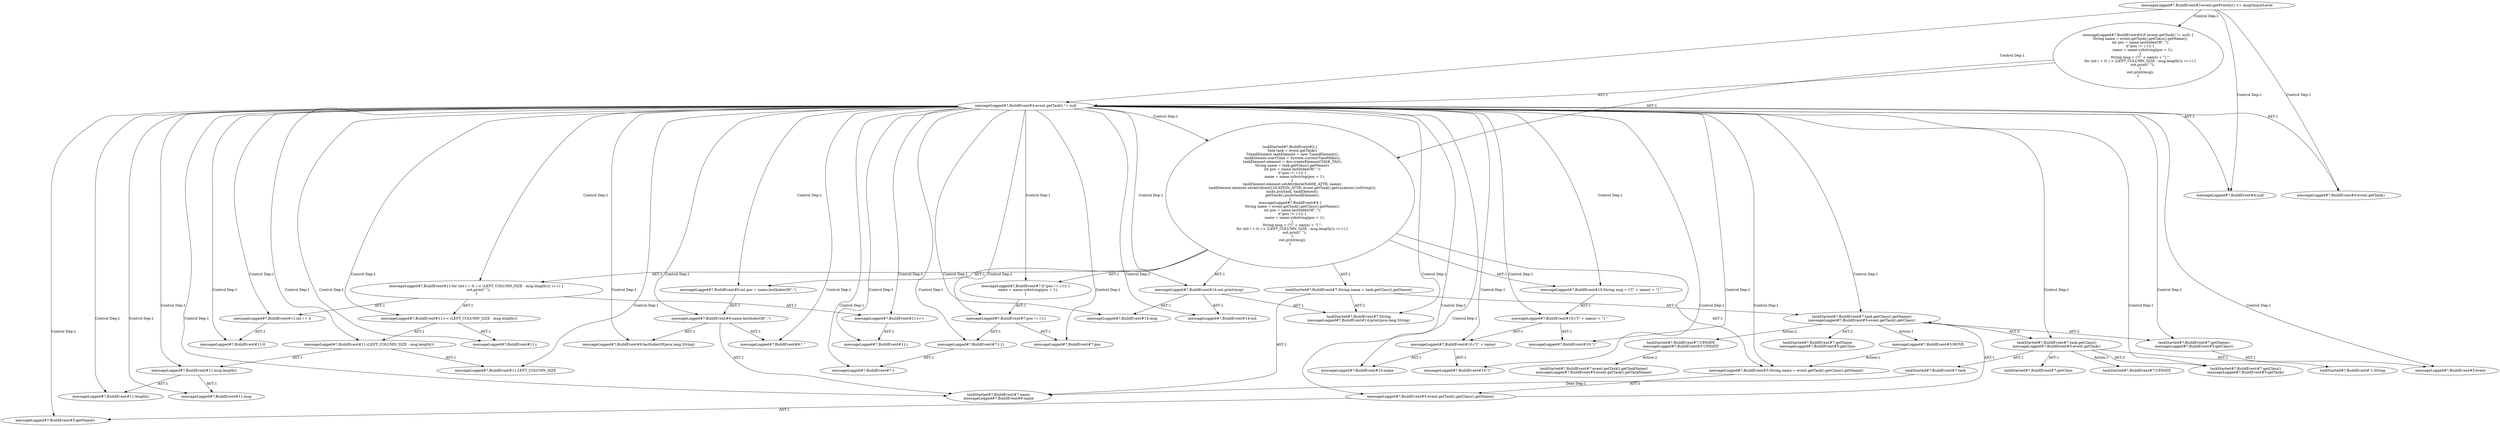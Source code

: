 digraph "Pattern" {
0 [label="taskStarted#?,BuildEvent#7:UPDATE
messageLogged#?,BuildEvent#5:UPDATE" shape=ellipse]
1 [label="taskStarted#?,BuildEvent#7:task.getClass().getName()
messageLogged#?,BuildEvent#5:event.getTask().getClass()" shape=ellipse]
2 [label="taskStarted#?,BuildEvent#7:String name = task.getClass().getName()" shape=ellipse]
3 [label="taskStarted#?,BuildEvent#2:\{
    Task task = event.getTask();
    TimedElement taskElement = new TimedElement();
    taskElement.startTime = System.currentTimeMillis();
    taskElement.element = doc.createElement(TASK_TAG);
    String name = task.getClass().getName();
    int pos = name.lastIndexOf(\".\");
    if (pos != (-1)) \{
        name = name.substring(pos + 1);
    \}
    taskElement.element.setAttribute(NAME_ATTR, name);
    taskElement.element.setAttribute(LOCATION_ATTR, event.getTask().getLocation().toString());
    tasks.put(task, taskElement);
    getStack().push(taskElement);
\}
messageLogged#?,BuildEvent#4:\{
    String name = event.getTask().getClass().getName();
    int pos = name.lastIndexOf(\".\");
    if (pos != (-1)) \{
        name = name.substring(pos + 1);
    \}
    String msg = (\"[\" + name) + \"] \";
    for (int i = 0; i < (LEFT_COLUMN_SIZE - msg.length()); i++) \{
        out.print(\" \");
    \}
    out.print(msg);
\}" shape=ellipse]
4 [label="taskStarted#?,BuildEvent#7:name
messageLogged#?,BuildEvent#6:name" shape=ellipse]
5 [label="taskStarted#?,BuildEvent#7:String
messageLogged#?,BuildEvent#14:print(java.lang.String)" shape=ellipse]
6 [label="taskStarted#?,BuildEvent#7:getName
messageLogged#?,BuildEvent#5:getClass" shape=ellipse]
7 [label="taskStarted#?,BuildEvent#7:task.getClass()
messageLogged#?,BuildEvent#5:event.getTask()" shape=ellipse]
8 [label="taskStarted#?,BuildEvent#7:getClass" shape=ellipse]
9 [label="taskStarted#?,BuildEvent#7:task" shape=ellipse]
10 [label="taskStarted#?,BuildEvent#7:getClass()
messageLogged#?,BuildEvent#5:getTask()" shape=ellipse]
11 [label="taskStarted#?,BuildEvent#7:UPDATE" shape=ellipse]
12 [label="taskStarted#?,BuildEvent#7:getName()
messageLogged#?,BuildEvent#5:getClass()" shape=ellipse]
13 [label="taskStarted#?,BuildEvent#-1:String" shape=ellipse]
14 [label="taskStarted#?,BuildEvent#7:event.getTask().getTaskName()
messageLogged#?,BuildEvent#5:event.getTask().getTaskName()" shape=ellipse]
15 [label="messageLogged#?,BuildEvent#5:String name = event.getTask().getClass().getName()" shape=ellipse]
16 [label="messageLogged#?,BuildEvent#11:int i = 0" shape=ellipse]
17 [label="messageLogged#?,BuildEvent#11:length()" shape=ellipse]
18 [label="messageLogged#?,BuildEvent#6:name.lastIndexOf(\".\")" shape=ellipse]
19 [label="messageLogged#?,BuildEvent#11:i < (LEFT_COLUMN_SIZE - msg.length())" shape=ellipse]
20 [label="messageLogged#?,BuildEvent#11:msg" shape=ellipse]
21 [label="messageLogged#?,BuildEvent#7:(-1)" shape=ellipse]
22 [label="messageLogged#?,BuildEvent#3:event.getPriority() <= msgOutputLevel" shape=ellipse]
23 [label="messageLogged#?,BuildEvent#5:MOVE" shape=ellipse]
24 [label="messageLogged#?,BuildEvent#11:for (int i = 0; i < (LEFT_COLUMN_SIZE - msg.length()); i++) \{
    out.print(\" \");
\}" shape=ellipse]
25 [label="messageLogged#?,BuildEvent#11:msg.length()" shape=ellipse]
26 [label="messageLogged#?,BuildEvent#6:int pos = name.lastIndexOf(\".\")" shape=ellipse]
27 [label="messageLogged#?,BuildEvent#14:msg" shape=ellipse]
28 [label="messageLogged#?,BuildEvent#7:if (pos != (-1)) \{
    name = name.substring(pos + 1);
\}" shape=ellipse]
29 [label="messageLogged#?,BuildEvent#5:event.getTask().getClass().getName()" shape=ellipse]
30 [label="messageLogged#?,BuildEvent#10:String msg = (\"[\" + name) + \"] \"" shape=ellipse]
31 [label="messageLogged#?,BuildEvent#10:name" shape=ellipse]
32 [label="messageLogged#?,BuildEvent#7:pos != (-1)" shape=ellipse]
33 [label="messageLogged#?,BuildEvent#10:(\"[\" + name) + \"] \"" shape=ellipse]
34 [label="messageLogged#?,BuildEvent#4:event.getTask() != null" shape=ellipse]
35 [label="messageLogged#?,BuildEvent#4:if (event.getTask() != null) \{
    String name = event.getTask().getClass().getName();
    int pos = name.lastIndexOf(\".\");
    if (pos != (-1)) \{
        name = name.substring(pos + 1);
    \}
    String msg = (\"[\" + name) + \"] \";
    for (int i = 0; i < (LEFT_COLUMN_SIZE - msg.length()); i++) \{
        out.print(\" \");
    \}
    out.print(msg);
\}" shape=ellipse]
36 [label="messageLogged#?,BuildEvent#5:event" shape=ellipse]
37 [label="messageLogged#?,BuildEvent#11:LEFT_COLUMN_SIZE" shape=ellipse]
38 [label="messageLogged#?,BuildEvent#7:1" shape=ellipse]
39 [label="messageLogged#?,BuildEvent#10:(\"[\" + name)" shape=ellipse]
40 [label="messageLogged#?,BuildEvent#4:null" shape=ellipse]
41 [label="messageLogged#?,BuildEvent#14:out.print(msg)" shape=ellipse]
42 [label="messageLogged#?,BuildEvent#5:getName()" shape=ellipse]
43 [label="messageLogged#?,BuildEvent#10:\"[\"" shape=ellipse]
44 [label="messageLogged#?,BuildEvent#4:event.getTask()" shape=ellipse]
45 [label="messageLogged#?,BuildEvent#6:lastIndexOf(java.lang.String)" shape=ellipse]
46 [label="messageLogged#?,BuildEvent#11:0" shape=ellipse]
47 [label="messageLogged#?,BuildEvent#11:i" shape=ellipse]
48 [label="messageLogged#?,BuildEvent#11:(LEFT_COLUMN_SIZE - msg.length())" shape=ellipse]
49 [label="messageLogged#?,BuildEvent#6:\".\"" shape=ellipse]
50 [label="messageLogged#?,BuildEvent#14:out" shape=ellipse]
51 [label="messageLogged#?,BuildEvent#11:i++" shape=ellipse]
52 [label="messageLogged#?,BuildEvent#10:\"] \"" shape=ellipse]
53 [label="messageLogged#?,BuildEvent#11:i" shape=ellipse]
54 [label="messageLogged#?,BuildEvent#7:pos" shape=ellipse]
0 -> 14 [label="Action:2"];
1 -> 0 [label="Action:2"];
1 -> 6 [label="AST:2"];
1 -> 7 [label="AST:2"];
1 -> 12 [label="AST:2"];
1 -> 23 [label="Action:1"];
2 -> 1 [label="AST:1"];
2 -> 4 [label="AST:1"];
2 -> 5 [label="AST:1"];
3 -> 2 [label="AST:1"];
3 -> 15 [label="AST:1"];
3 -> 24 [label="AST:1"];
3 -> 26 [label="AST:1"];
3 -> 28 [label="AST:1"];
3 -> 30 [label="AST:1"];
3 -> 41 [label="AST:1"];
7 -> 8 [label="AST:1"];
7 -> 9 [label="AST:1"];
7 -> 10 [label="AST:2"];
7 -> 11 [label="Action:1"];
7 -> 36 [label="AST:1"];
9 -> 4 [label="Data Dep:1"];
12 -> 13 [label="AST:1"];
15 -> 29 [label="AST:1"];
16 -> 46 [label="AST:1"];
18 -> 4 [label="AST:1"];
18 -> 45 [label="AST:1"];
18 -> 49 [label="AST:1"];
19 -> 47 [label="AST:1"];
19 -> 48 [label="AST:1"];
21 -> 38 [label="AST:1"];
22 -> 35 [label="Control Dep:1"];
22 -> 34 [label="Control Dep:1"];
22 -> 44 [label="Control Dep:1"];
22 -> 40 [label="Control Dep:1"];
23 -> 15 [label="Action:1"];
24 -> 16 [label="AST:1"];
24 -> 19 [label="AST:1"];
24 -> 51 [label="AST:1"];
25 -> 17 [label="AST:1"];
25 -> 20 [label="AST:1"];
26 -> 18 [label="AST:1"];
28 -> 32 [label="AST:1"];
29 -> 1 [label="AST:1"];
29 -> 42 [label="AST:1"];
30 -> 33 [label="AST:1"];
32 -> 21 [label="AST:1"];
32 -> 54 [label="AST:1"];
33 -> 39 [label="AST:1"];
33 -> 52 [label="AST:1"];
34 -> 15 [label="Control Dep:1"];
34 -> 16 [label="Control Dep:1"];
34 -> 17 [label="Control Dep:1"];
34 -> 18 [label="Control Dep:1"];
34 -> 19 [label="Control Dep:1"];
34 -> 20 [label="Control Dep:1"];
34 -> 21 [label="Control Dep:1"];
34 -> 24 [label="Control Dep:1"];
34 -> 25 [label="Control Dep:1"];
34 -> 26 [label="Control Dep:1"];
34 -> 27 [label="Control Dep:1"];
34 -> 28 [label="Control Dep:1"];
34 -> 29 [label="Control Dep:1"];
34 -> 30 [label="Control Dep:1"];
34 -> 31 [label="Control Dep:1"];
34 -> 32 [label="Control Dep:1"];
34 -> 33 [label="Control Dep:1"];
34 -> 44 [label="AST:1"];
34 -> 40 [label="AST:1"];
34 -> 3 [label="Control Dep:1"];
34 -> 42 [label="Control Dep:1"];
34 -> 1 [label="Control Dep:1"];
34 -> 12 [label="Control Dep:1"];
34 -> 7 [label="Control Dep:1"];
34 -> 10 [label="Control Dep:1"];
34 -> 36 [label="Control Dep:1"];
34 -> 45 [label="Control Dep:1"];
34 -> 4 [label="Control Dep:1"];
34 -> 49 [label="Control Dep:1"];
34 -> 54 [label="Control Dep:1"];
34 -> 38 [label="Control Dep:1"];
34 -> 39 [label="Control Dep:1"];
34 -> 43 [label="Control Dep:1"];
34 -> 52 [label="Control Dep:1"];
34 -> 46 [label="Control Dep:1"];
34 -> 47 [label="Control Dep:1"];
34 -> 48 [label="Control Dep:1"];
34 -> 37 [label="Control Dep:1"];
34 -> 51 [label="Control Dep:1"];
34 -> 53 [label="Control Dep:1"];
34 -> 41 [label="Control Dep:1"];
34 -> 5 [label="Control Dep:1"];
34 -> 50 [label="Control Dep:1"];
35 -> 34 [label="AST:1"];
35 -> 3 [label="AST:1"];
39 -> 31 [label="AST:1"];
39 -> 43 [label="AST:1"];
41 -> 27 [label="AST:1"];
41 -> 50 [label="AST:1"];
41 -> 5 [label="AST:1"];
48 -> 25 [label="AST:1"];
48 -> 37 [label="AST:1"];
51 -> 53 [label="AST:1"];
}